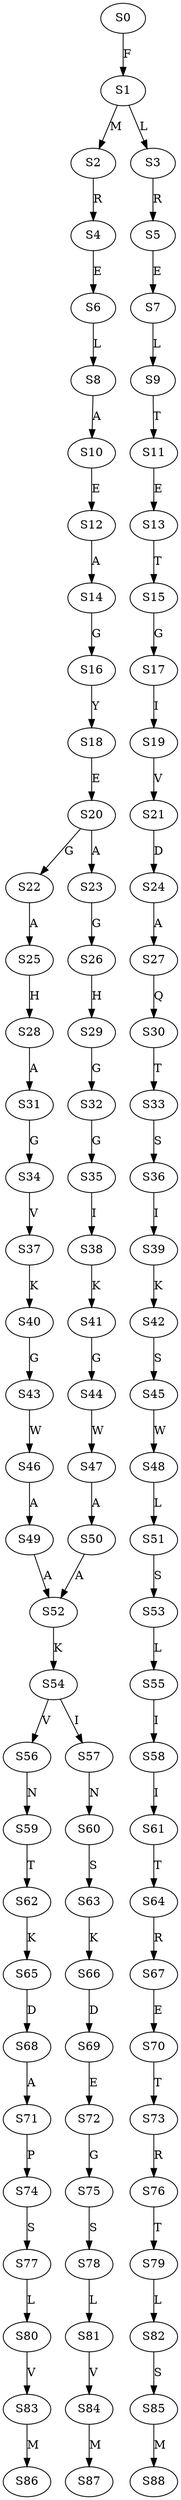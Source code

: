 strict digraph  {
	S0 -> S1 [ label = F ];
	S1 -> S2 [ label = M ];
	S1 -> S3 [ label = L ];
	S2 -> S4 [ label = R ];
	S3 -> S5 [ label = R ];
	S4 -> S6 [ label = E ];
	S5 -> S7 [ label = E ];
	S6 -> S8 [ label = L ];
	S7 -> S9 [ label = L ];
	S8 -> S10 [ label = A ];
	S9 -> S11 [ label = T ];
	S10 -> S12 [ label = E ];
	S11 -> S13 [ label = E ];
	S12 -> S14 [ label = A ];
	S13 -> S15 [ label = T ];
	S14 -> S16 [ label = G ];
	S15 -> S17 [ label = G ];
	S16 -> S18 [ label = Y ];
	S17 -> S19 [ label = I ];
	S18 -> S20 [ label = E ];
	S19 -> S21 [ label = V ];
	S20 -> S22 [ label = G ];
	S20 -> S23 [ label = A ];
	S21 -> S24 [ label = D ];
	S22 -> S25 [ label = A ];
	S23 -> S26 [ label = G ];
	S24 -> S27 [ label = A ];
	S25 -> S28 [ label = H ];
	S26 -> S29 [ label = H ];
	S27 -> S30 [ label = Q ];
	S28 -> S31 [ label = A ];
	S29 -> S32 [ label = G ];
	S30 -> S33 [ label = T ];
	S31 -> S34 [ label = G ];
	S32 -> S35 [ label = G ];
	S33 -> S36 [ label = S ];
	S34 -> S37 [ label = V ];
	S35 -> S38 [ label = I ];
	S36 -> S39 [ label = I ];
	S37 -> S40 [ label = K ];
	S38 -> S41 [ label = K ];
	S39 -> S42 [ label = K ];
	S40 -> S43 [ label = G ];
	S41 -> S44 [ label = G ];
	S42 -> S45 [ label = S ];
	S43 -> S46 [ label = W ];
	S44 -> S47 [ label = W ];
	S45 -> S48 [ label = W ];
	S46 -> S49 [ label = A ];
	S47 -> S50 [ label = A ];
	S48 -> S51 [ label = L ];
	S49 -> S52 [ label = A ];
	S50 -> S52 [ label = A ];
	S51 -> S53 [ label = S ];
	S52 -> S54 [ label = K ];
	S53 -> S55 [ label = L ];
	S54 -> S56 [ label = V ];
	S54 -> S57 [ label = I ];
	S55 -> S58 [ label = I ];
	S56 -> S59 [ label = N ];
	S57 -> S60 [ label = N ];
	S58 -> S61 [ label = I ];
	S59 -> S62 [ label = T ];
	S60 -> S63 [ label = S ];
	S61 -> S64 [ label = T ];
	S62 -> S65 [ label = K ];
	S63 -> S66 [ label = K ];
	S64 -> S67 [ label = R ];
	S65 -> S68 [ label = D ];
	S66 -> S69 [ label = D ];
	S67 -> S70 [ label = E ];
	S68 -> S71 [ label = A ];
	S69 -> S72 [ label = E ];
	S70 -> S73 [ label = T ];
	S71 -> S74 [ label = P ];
	S72 -> S75 [ label = G ];
	S73 -> S76 [ label = R ];
	S74 -> S77 [ label = S ];
	S75 -> S78 [ label = S ];
	S76 -> S79 [ label = T ];
	S77 -> S80 [ label = L ];
	S78 -> S81 [ label = L ];
	S79 -> S82 [ label = L ];
	S80 -> S83 [ label = V ];
	S81 -> S84 [ label = V ];
	S82 -> S85 [ label = S ];
	S83 -> S86 [ label = M ];
	S84 -> S87 [ label = M ];
	S85 -> S88 [ label = M ];
}
